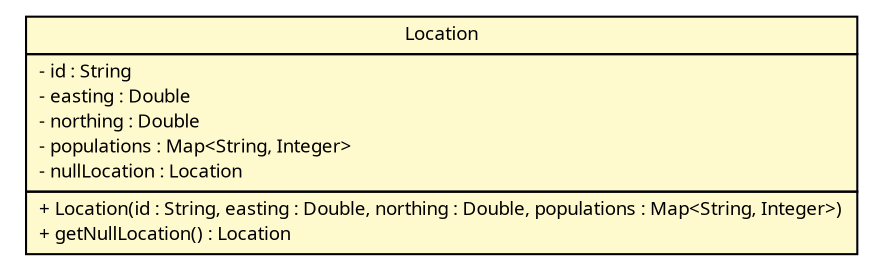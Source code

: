 #!/usr/local/bin/dot
#
# Class diagram 
# Generated by UMLGraph version R5_6 (http://www.umlgraph.org/)
#

digraph G {
	edge [fontname="Trebuchet MS",fontsize=10,labelfontname="Trebuchet MS",labelfontsize=10];
	node [fontname="Trebuchet MS",fontsize=10,shape=plaintext];
	nodesep=0.25;
	ranksep=0.5;
	// broadwick.data.Location
	c12301 [label=<<table title="broadwick.data.Location" border="0" cellborder="1" cellspacing="0" cellpadding="2" port="p" bgcolor="lemonChiffon" href="./Location.html">
		<tr><td><table border="0" cellspacing="0" cellpadding="1">
<tr><td align="center" balign="center"><font face="Trebuchet MS"> Location </font></td></tr>
		</table></td></tr>
		<tr><td><table border="0" cellspacing="0" cellpadding="1">
<tr><td align="left" balign="left"> - id : String </td></tr>
<tr><td align="left" balign="left"> - easting : Double </td></tr>
<tr><td align="left" balign="left"> - northing : Double </td></tr>
<tr><td align="left" balign="left"> - populations : Map&lt;String, Integer&gt; </td></tr>
<tr><td align="left" balign="left"> - nullLocation : Location </td></tr>
		</table></td></tr>
		<tr><td><table border="0" cellspacing="0" cellpadding="1">
<tr><td align="left" balign="left"> + Location(id : String, easting : Double, northing : Double, populations : Map&lt;String, Integer&gt;) </td></tr>
<tr><td align="left" balign="left"> + getNullLocation() : Location </td></tr>
		</table></td></tr>
		</table>>, URL="./Location.html", fontname="Trebuchet MS", fontcolor="black", fontsize=9.0];
}

